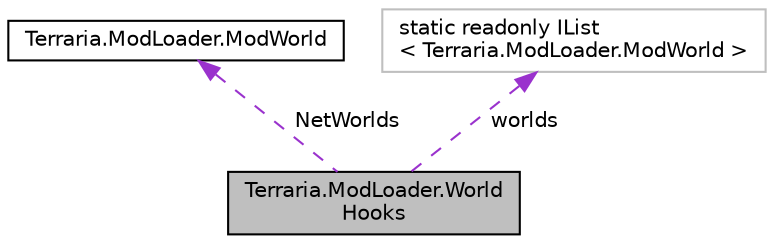 digraph "Terraria.ModLoader.WorldHooks"
{
  edge [fontname="Helvetica",fontsize="10",labelfontname="Helvetica",labelfontsize="10"];
  node [fontname="Helvetica",fontsize="10",shape=record];
  Node1 [label="Terraria.ModLoader.World\lHooks",height=0.2,width=0.4,color="black", fillcolor="grey75", style="filled", fontcolor="black"];
  Node2 -> Node1 [dir="back",color="darkorchid3",fontsize="10",style="dashed",label=" NetWorlds" ,fontname="Helvetica"];
  Node2 [label="Terraria.ModLoader.ModWorld",height=0.2,width=0.4,color="black", fillcolor="white", style="filled",URL="$class_terraria_1_1_mod_loader_1_1_mod_world.html",tooltip="A ModWorld instance represents an extension of a World. You can store fields in the ModWorld classes ..."];
  Node3 -> Node1 [dir="back",color="darkorchid3",fontsize="10",style="dashed",label=" worlds" ,fontname="Helvetica"];
  Node3 [label="static readonly IList\l\< Terraria.ModLoader.ModWorld \>",height=0.2,width=0.4,color="grey75", fillcolor="white", style="filled"];
}
